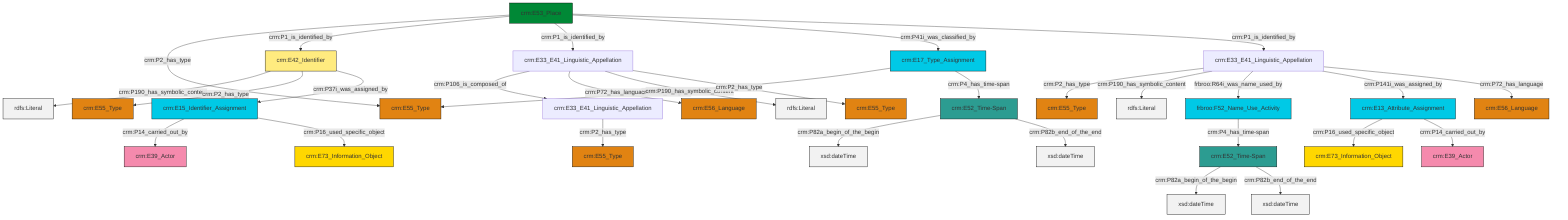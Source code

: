 graph TD
classDef Literal fill:#f2f2f2,stroke:#000000;
classDef CRM_Entity fill:#FFFFFF,stroke:#000000;
classDef Temporal_Entity fill:#00C9E6, stroke:#000000;
classDef Type fill:#E18312, stroke:#000000;
classDef Time-Span fill:#2C9C91, stroke:#000000;
classDef Appellation fill:#FFEB7F, stroke:#000000;
classDef Place fill:#008836, stroke:#000000;
classDef Persistent_Item fill:#B266B2, stroke:#000000;
classDef Conceptual_Object fill:#FFD700, stroke:#000000;
classDef Physical_Thing fill:#D2B48C, stroke:#000000;
classDef Actor fill:#f58aad, stroke:#000000;
classDef PC_Classes fill:#4ce600, stroke:#000000;
classDef Multi fill:#cccccc,stroke:#000000;

2["crm:E33_E41_Linguistic_Appellation"]:::Default -->|crm:P2_has_type| 3["crm:E55_Type"]:::Type
4["crm:E42_Identifier"]:::Appellation -->|crm:P190_has_symbolic_content| 5[rdfs:Literal]:::Literal
2["crm:E33_E41_Linguistic_Appellation"]:::Default -->|crm:P190_has_symbolic_content| 6[rdfs:Literal]:::Literal
7["crm:E33_E41_Linguistic_Appellation"]:::Default -->|crm:P2_has_type| 8["crm:E55_Type"]:::Type
4["crm:E42_Identifier"]:::Appellation -->|crm:P2_has_type| 9["crm:E55_Type"]:::Type
10["crm:E33_E41_Linguistic_Appellation"]:::Default -->|crm:P106_is_composed_of| 7["crm:E33_E41_Linguistic_Appellation"]:::Default
19["crm:E52_Time-Span"]:::Time-Span -->|crm:P82a_begin_of_the_begin| 20[xsd:dateTime]:::Literal
21["crm:E52_Time-Span"]:::Time-Span -->|crm:P82a_begin_of_the_begin| 22[xsd:dateTime]:::Literal
10["crm:E33_E41_Linguistic_Appellation"]:::Default -->|crm:P72_has_language| 17["crm:E56_Language"]:::Type
24["crm:E17_Type_Assignment"]:::Temporal_Entity -->|crm:P42_assigned| 0["crm:E55_Type"]:::Type
2["crm:E33_E41_Linguistic_Appellation"]:::Default -->|frbroo:R64i_was_name_used_by| 30["frbroo:F52_Name_Use_Activity"]:::Temporal_Entity
2["crm:E33_E41_Linguistic_Appellation"]:::Default -->|crm:P141i_was_assigned_by| 34["crm:E13_Attribute_Assignment"]:::Temporal_Entity
24["crm:E17_Type_Assignment"]:::Temporal_Entity -->|crm:P4_has_time-span| 21["crm:E52_Time-Span"]:::Time-Span
34["crm:E13_Attribute_Assignment"]:::Temporal_Entity -->|crm:P16_used_specific_object| 12["crm:E73_Information_Object"]:::Conceptual_Object
2["crm:E33_E41_Linguistic_Appellation"]:::Default -->|crm:P72_has_language| 31["crm:E56_Language"]:::Type
10["crm:E33_E41_Linguistic_Appellation"]:::Default -->|crm:P190_has_symbolic_content| 40[rdfs:Literal]:::Literal
26["crm:E53_Place"]:::Place -->|crm:P2_has_type| 0["crm:E55_Type"]:::Type
4["crm:E42_Identifier"]:::Appellation -->|crm:P37i_was_assigned_by| 42["crm:E15_Identifier_Assignment"]:::Temporal_Entity
26["crm:E53_Place"]:::Place -->|crm:P1_is_identified_by| 4["crm:E42_Identifier"]:::Appellation
42["crm:E15_Identifier_Assignment"]:::Temporal_Entity -->|crm:P14_carried_out_by| 28["crm:E39_Actor"]:::Actor
26["crm:E53_Place"]:::Place -->|crm:P1_is_identified_by| 10["crm:E33_E41_Linguistic_Appellation"]:::Default
10["crm:E33_E41_Linguistic_Appellation"]:::Default -->|crm:P2_has_type| 14["crm:E55_Type"]:::Type
26["crm:E53_Place"]:::Place -->|crm:P41i_was_classified_by| 24["crm:E17_Type_Assignment"]:::Temporal_Entity
34["crm:E13_Attribute_Assignment"]:::Temporal_Entity -->|crm:P14_carried_out_by| 36["crm:E39_Actor"]:::Actor
42["crm:E15_Identifier_Assignment"]:::Temporal_Entity -->|crm:P16_used_specific_object| 43["crm:E73_Information_Object"]:::Conceptual_Object
19["crm:E52_Time-Span"]:::Time-Span -->|crm:P82b_end_of_the_end| 48[xsd:dateTime]:::Literal
21["crm:E52_Time-Span"]:::Time-Span -->|crm:P82b_end_of_the_end| 49[xsd:dateTime]:::Literal
26["crm:E53_Place"]:::Place -->|crm:P1_is_identified_by| 2["crm:E33_E41_Linguistic_Appellation"]:::Default
30["frbroo:F52_Name_Use_Activity"]:::Temporal_Entity -->|crm:P4_has_time-span| 19["crm:E52_Time-Span"]:::Time-Span